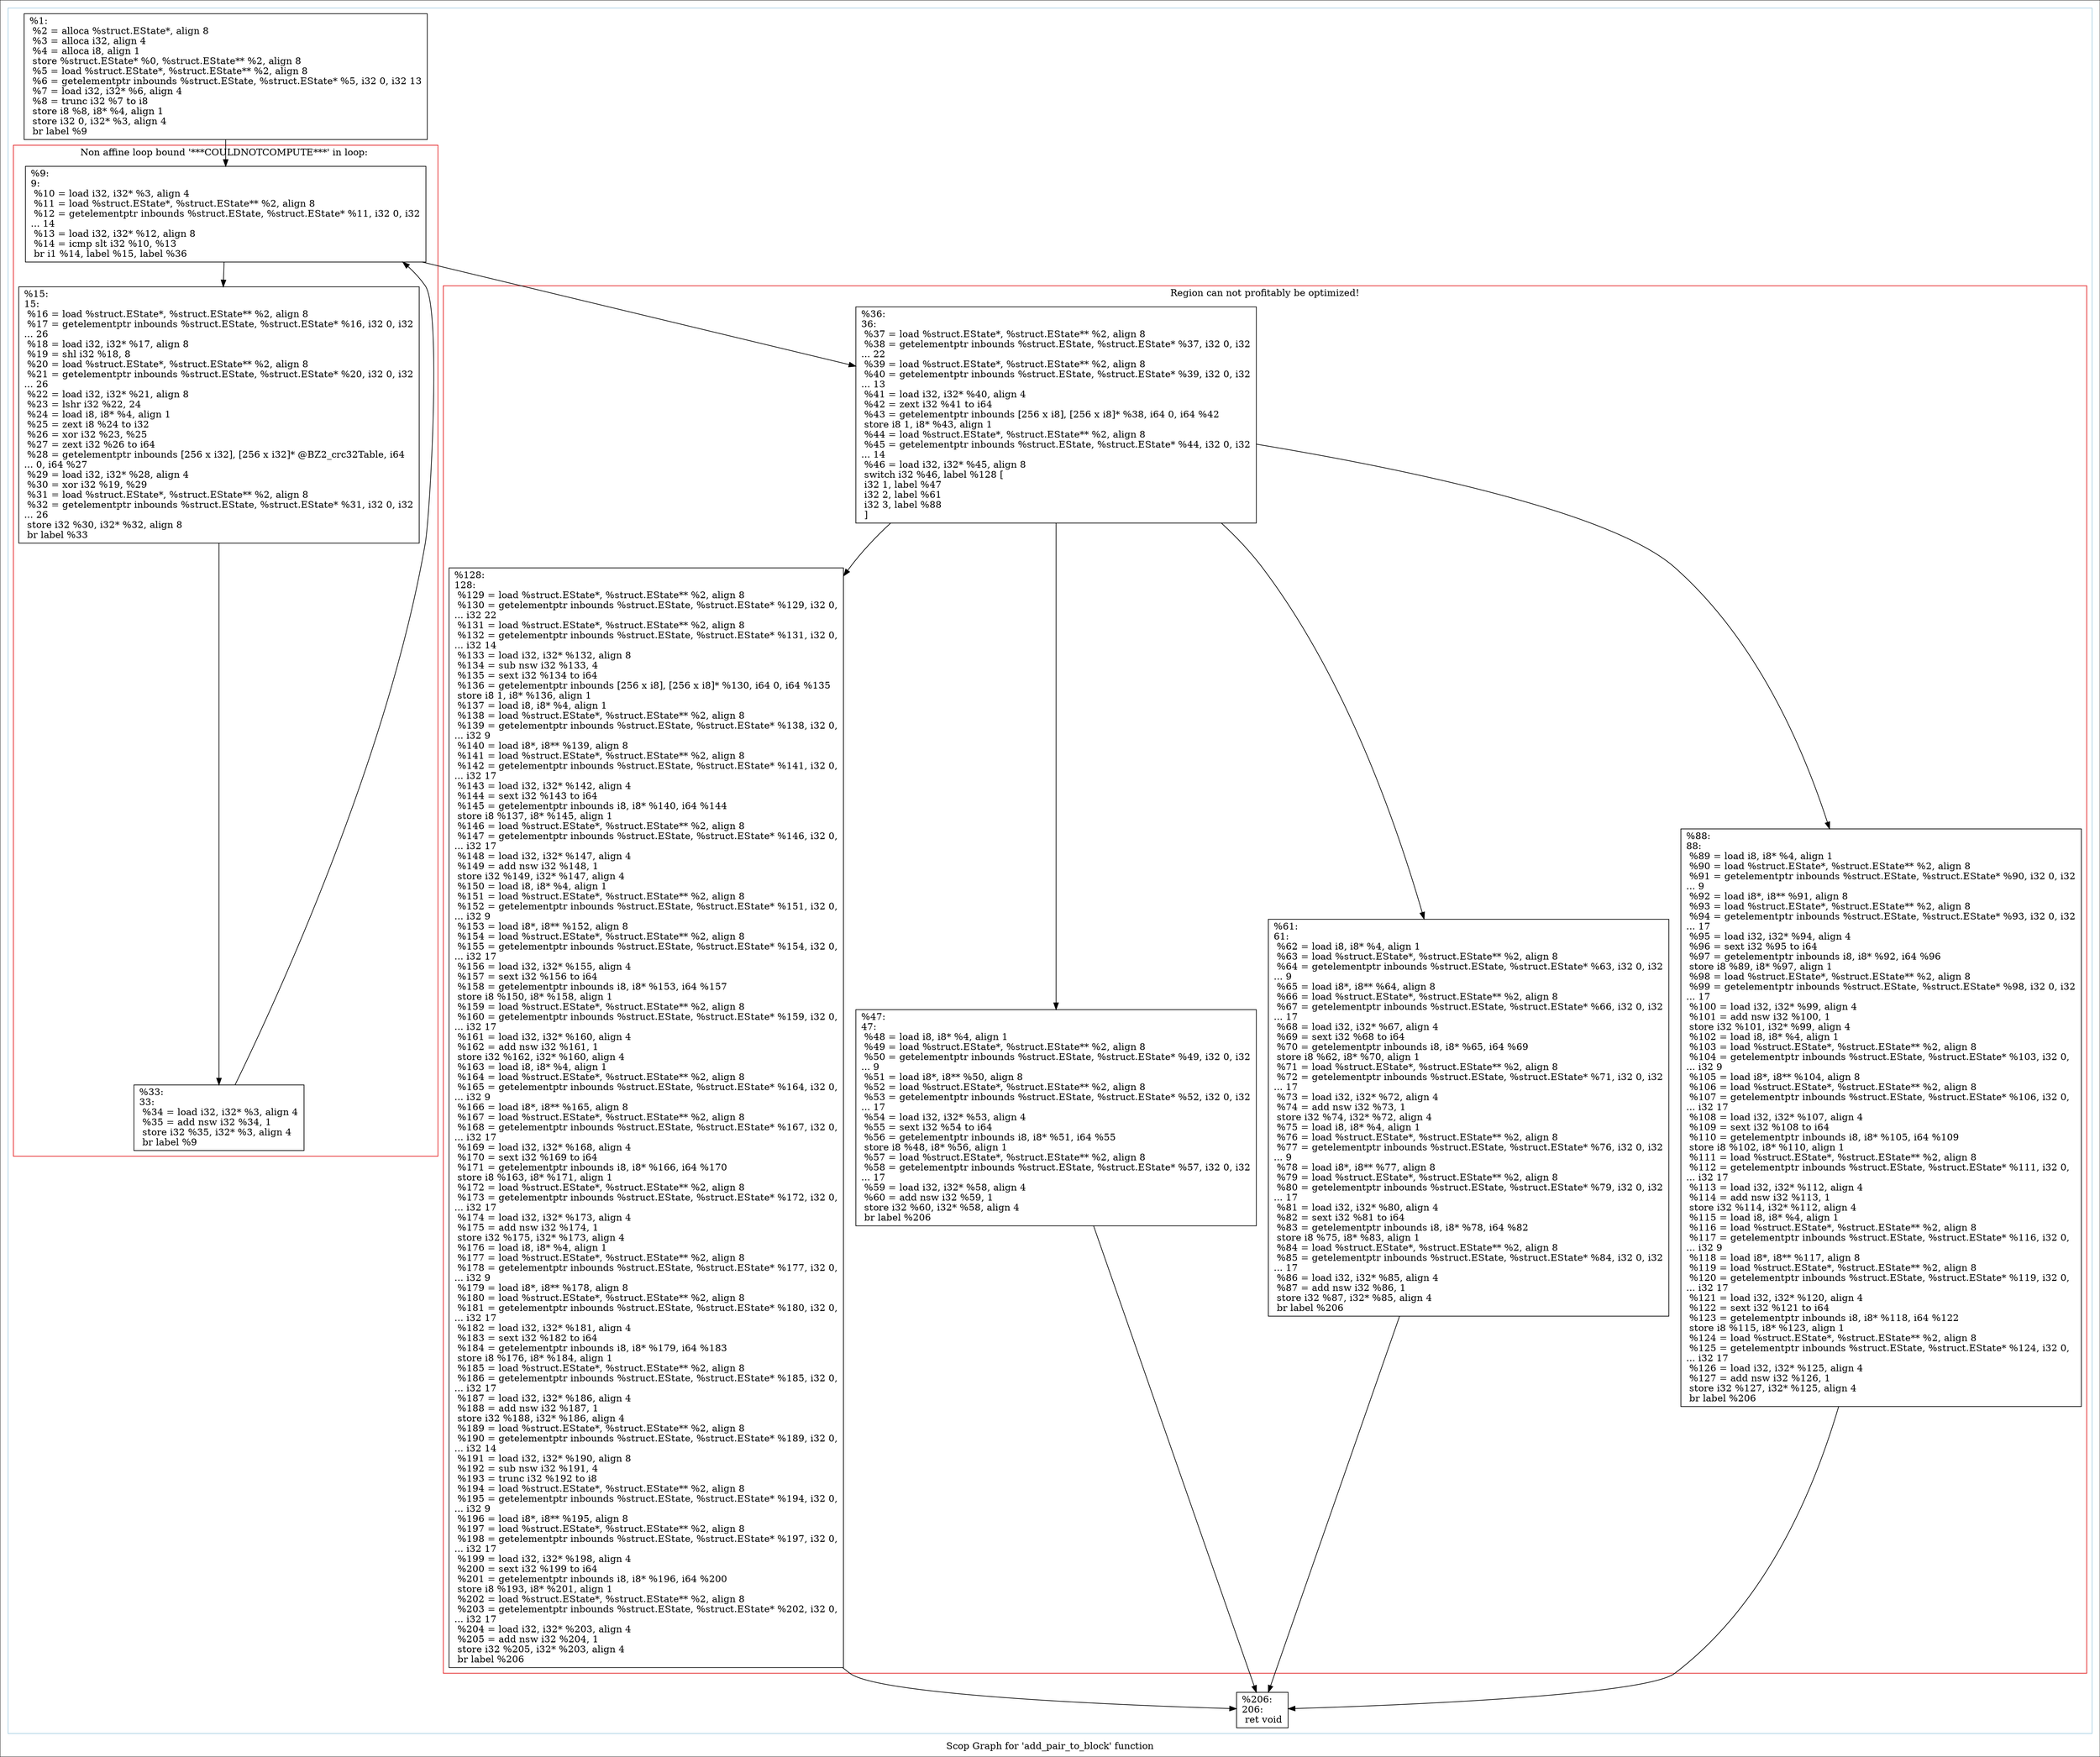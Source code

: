 digraph "Scop Graph for 'add_pair_to_block' function" {
	label="Scop Graph for 'add_pair_to_block' function";

	Node0x28c4820 [shape=record,label="{%1:\l  %2 = alloca %struct.EState*, align 8\l  %3 = alloca i32, align 4\l  %4 = alloca i8, align 1\l  store %struct.EState* %0, %struct.EState** %2, align 8\l  %5 = load %struct.EState*, %struct.EState** %2, align 8\l  %6 = getelementptr inbounds %struct.EState, %struct.EState* %5, i32 0, i32 13\l  %7 = load i32, i32* %6, align 4\l  %8 = trunc i32 %7 to i8\l  store i8 %8, i8* %4, align 1\l  store i32 0, i32* %3, align 4\l  br label %9\l}"];
	Node0x28c4820 -> Node0x2542390;
	Node0x2542390 [shape=record,label="{%9:\l9:                                                \l  %10 = load i32, i32* %3, align 4\l  %11 = load %struct.EState*, %struct.EState** %2, align 8\l  %12 = getelementptr inbounds %struct.EState, %struct.EState* %11, i32 0, i32\l... 14\l  %13 = load i32, i32* %12, align 8\l  %14 = icmp slt i32 %10, %13\l  br i1 %14, label %15, label %36\l}"];
	Node0x2542390 -> Node0x282a7a0;
	Node0x2542390 -> Node0x27a6fb0;
	Node0x282a7a0 [shape=record,label="{%15:\l15:                                               \l  %16 = load %struct.EState*, %struct.EState** %2, align 8\l  %17 = getelementptr inbounds %struct.EState, %struct.EState* %16, i32 0, i32\l... 26\l  %18 = load i32, i32* %17, align 8\l  %19 = shl i32 %18, 8\l  %20 = load %struct.EState*, %struct.EState** %2, align 8\l  %21 = getelementptr inbounds %struct.EState, %struct.EState* %20, i32 0, i32\l... 26\l  %22 = load i32, i32* %21, align 8\l  %23 = lshr i32 %22, 24\l  %24 = load i8, i8* %4, align 1\l  %25 = zext i8 %24 to i32\l  %26 = xor i32 %23, %25\l  %27 = zext i32 %26 to i64\l  %28 = getelementptr inbounds [256 x i32], [256 x i32]* @BZ2_crc32Table, i64\l... 0, i64 %27\l  %29 = load i32, i32* %28, align 4\l  %30 = xor i32 %19, %29\l  %31 = load %struct.EState*, %struct.EState** %2, align 8\l  %32 = getelementptr inbounds %struct.EState, %struct.EState* %31, i32 0, i32\l... 26\l  store i32 %30, i32* %32, align 8\l  br label %33\l}"];
	Node0x282a7a0 -> Node0x2842380;
	Node0x2842380 [shape=record,label="{%33:\l33:                                               \l  %34 = load i32, i32* %3, align 4\l  %35 = add nsw i32 %34, 1\l  store i32 %35, i32* %3, align 4\l  br label %9\l}"];
	Node0x2842380 -> Node0x2542390[constraint=false];
	Node0x27a6fb0 [shape=record,label="{%36:\l36:                                               \l  %37 = load %struct.EState*, %struct.EState** %2, align 8\l  %38 = getelementptr inbounds %struct.EState, %struct.EState* %37, i32 0, i32\l... 22\l  %39 = load %struct.EState*, %struct.EState** %2, align 8\l  %40 = getelementptr inbounds %struct.EState, %struct.EState* %39, i32 0, i32\l... 13\l  %41 = load i32, i32* %40, align 4\l  %42 = zext i32 %41 to i64\l  %43 = getelementptr inbounds [256 x i8], [256 x i8]* %38, i64 0, i64 %42\l  store i8 1, i8* %43, align 1\l  %44 = load %struct.EState*, %struct.EState** %2, align 8\l  %45 = getelementptr inbounds %struct.EState, %struct.EState* %44, i32 0, i32\l... 14\l  %46 = load i32, i32* %45, align 8\l  switch i32 %46, label %128 [\l    i32 1, label %47\l    i32 2, label %61\l    i32 3, label %88\l  ]\l}"];
	Node0x27a6fb0 -> Node0x2688600;
	Node0x27a6fb0 -> Node0x276bd60;
	Node0x27a6fb0 -> Node0x2828280;
	Node0x27a6fb0 -> Node0x28c0fc0;
	Node0x2688600 [shape=record,label="{%128:\l128:                                              \l  %129 = load %struct.EState*, %struct.EState** %2, align 8\l  %130 = getelementptr inbounds %struct.EState, %struct.EState* %129, i32 0,\l... i32 22\l  %131 = load %struct.EState*, %struct.EState** %2, align 8\l  %132 = getelementptr inbounds %struct.EState, %struct.EState* %131, i32 0,\l... i32 14\l  %133 = load i32, i32* %132, align 8\l  %134 = sub nsw i32 %133, 4\l  %135 = sext i32 %134 to i64\l  %136 = getelementptr inbounds [256 x i8], [256 x i8]* %130, i64 0, i64 %135\l  store i8 1, i8* %136, align 1\l  %137 = load i8, i8* %4, align 1\l  %138 = load %struct.EState*, %struct.EState** %2, align 8\l  %139 = getelementptr inbounds %struct.EState, %struct.EState* %138, i32 0,\l... i32 9\l  %140 = load i8*, i8** %139, align 8\l  %141 = load %struct.EState*, %struct.EState** %2, align 8\l  %142 = getelementptr inbounds %struct.EState, %struct.EState* %141, i32 0,\l... i32 17\l  %143 = load i32, i32* %142, align 4\l  %144 = sext i32 %143 to i64\l  %145 = getelementptr inbounds i8, i8* %140, i64 %144\l  store i8 %137, i8* %145, align 1\l  %146 = load %struct.EState*, %struct.EState** %2, align 8\l  %147 = getelementptr inbounds %struct.EState, %struct.EState* %146, i32 0,\l... i32 17\l  %148 = load i32, i32* %147, align 4\l  %149 = add nsw i32 %148, 1\l  store i32 %149, i32* %147, align 4\l  %150 = load i8, i8* %4, align 1\l  %151 = load %struct.EState*, %struct.EState** %2, align 8\l  %152 = getelementptr inbounds %struct.EState, %struct.EState* %151, i32 0,\l... i32 9\l  %153 = load i8*, i8** %152, align 8\l  %154 = load %struct.EState*, %struct.EState** %2, align 8\l  %155 = getelementptr inbounds %struct.EState, %struct.EState* %154, i32 0,\l... i32 17\l  %156 = load i32, i32* %155, align 4\l  %157 = sext i32 %156 to i64\l  %158 = getelementptr inbounds i8, i8* %153, i64 %157\l  store i8 %150, i8* %158, align 1\l  %159 = load %struct.EState*, %struct.EState** %2, align 8\l  %160 = getelementptr inbounds %struct.EState, %struct.EState* %159, i32 0,\l... i32 17\l  %161 = load i32, i32* %160, align 4\l  %162 = add nsw i32 %161, 1\l  store i32 %162, i32* %160, align 4\l  %163 = load i8, i8* %4, align 1\l  %164 = load %struct.EState*, %struct.EState** %2, align 8\l  %165 = getelementptr inbounds %struct.EState, %struct.EState* %164, i32 0,\l... i32 9\l  %166 = load i8*, i8** %165, align 8\l  %167 = load %struct.EState*, %struct.EState** %2, align 8\l  %168 = getelementptr inbounds %struct.EState, %struct.EState* %167, i32 0,\l... i32 17\l  %169 = load i32, i32* %168, align 4\l  %170 = sext i32 %169 to i64\l  %171 = getelementptr inbounds i8, i8* %166, i64 %170\l  store i8 %163, i8* %171, align 1\l  %172 = load %struct.EState*, %struct.EState** %2, align 8\l  %173 = getelementptr inbounds %struct.EState, %struct.EState* %172, i32 0,\l... i32 17\l  %174 = load i32, i32* %173, align 4\l  %175 = add nsw i32 %174, 1\l  store i32 %175, i32* %173, align 4\l  %176 = load i8, i8* %4, align 1\l  %177 = load %struct.EState*, %struct.EState** %2, align 8\l  %178 = getelementptr inbounds %struct.EState, %struct.EState* %177, i32 0,\l... i32 9\l  %179 = load i8*, i8** %178, align 8\l  %180 = load %struct.EState*, %struct.EState** %2, align 8\l  %181 = getelementptr inbounds %struct.EState, %struct.EState* %180, i32 0,\l... i32 17\l  %182 = load i32, i32* %181, align 4\l  %183 = sext i32 %182 to i64\l  %184 = getelementptr inbounds i8, i8* %179, i64 %183\l  store i8 %176, i8* %184, align 1\l  %185 = load %struct.EState*, %struct.EState** %2, align 8\l  %186 = getelementptr inbounds %struct.EState, %struct.EState* %185, i32 0,\l... i32 17\l  %187 = load i32, i32* %186, align 4\l  %188 = add nsw i32 %187, 1\l  store i32 %188, i32* %186, align 4\l  %189 = load %struct.EState*, %struct.EState** %2, align 8\l  %190 = getelementptr inbounds %struct.EState, %struct.EState* %189, i32 0,\l... i32 14\l  %191 = load i32, i32* %190, align 8\l  %192 = sub nsw i32 %191, 4\l  %193 = trunc i32 %192 to i8\l  %194 = load %struct.EState*, %struct.EState** %2, align 8\l  %195 = getelementptr inbounds %struct.EState, %struct.EState* %194, i32 0,\l... i32 9\l  %196 = load i8*, i8** %195, align 8\l  %197 = load %struct.EState*, %struct.EState** %2, align 8\l  %198 = getelementptr inbounds %struct.EState, %struct.EState* %197, i32 0,\l... i32 17\l  %199 = load i32, i32* %198, align 4\l  %200 = sext i32 %199 to i64\l  %201 = getelementptr inbounds i8, i8* %196, i64 %200\l  store i8 %193, i8* %201, align 1\l  %202 = load %struct.EState*, %struct.EState** %2, align 8\l  %203 = getelementptr inbounds %struct.EState, %struct.EState* %202, i32 0,\l... i32 17\l  %204 = load i32, i32* %203, align 4\l  %205 = add nsw i32 %204, 1\l  store i32 %205, i32* %203, align 4\l  br label %206\l}"];
	Node0x2688600 -> Node0x27487b0;
	Node0x27487b0 [shape=record,label="{%206:\l206:                                              \l  ret void\l}"];
	Node0x276bd60 [shape=record,label="{%47:\l47:                                               \l  %48 = load i8, i8* %4, align 1\l  %49 = load %struct.EState*, %struct.EState** %2, align 8\l  %50 = getelementptr inbounds %struct.EState, %struct.EState* %49, i32 0, i32\l... 9\l  %51 = load i8*, i8** %50, align 8\l  %52 = load %struct.EState*, %struct.EState** %2, align 8\l  %53 = getelementptr inbounds %struct.EState, %struct.EState* %52, i32 0, i32\l... 17\l  %54 = load i32, i32* %53, align 4\l  %55 = sext i32 %54 to i64\l  %56 = getelementptr inbounds i8, i8* %51, i64 %55\l  store i8 %48, i8* %56, align 1\l  %57 = load %struct.EState*, %struct.EState** %2, align 8\l  %58 = getelementptr inbounds %struct.EState, %struct.EState* %57, i32 0, i32\l... 17\l  %59 = load i32, i32* %58, align 4\l  %60 = add nsw i32 %59, 1\l  store i32 %60, i32* %58, align 4\l  br label %206\l}"];
	Node0x276bd60 -> Node0x27487b0;
	Node0x2828280 [shape=record,label="{%61:\l61:                                               \l  %62 = load i8, i8* %4, align 1\l  %63 = load %struct.EState*, %struct.EState** %2, align 8\l  %64 = getelementptr inbounds %struct.EState, %struct.EState* %63, i32 0, i32\l... 9\l  %65 = load i8*, i8** %64, align 8\l  %66 = load %struct.EState*, %struct.EState** %2, align 8\l  %67 = getelementptr inbounds %struct.EState, %struct.EState* %66, i32 0, i32\l... 17\l  %68 = load i32, i32* %67, align 4\l  %69 = sext i32 %68 to i64\l  %70 = getelementptr inbounds i8, i8* %65, i64 %69\l  store i8 %62, i8* %70, align 1\l  %71 = load %struct.EState*, %struct.EState** %2, align 8\l  %72 = getelementptr inbounds %struct.EState, %struct.EState* %71, i32 0, i32\l... 17\l  %73 = load i32, i32* %72, align 4\l  %74 = add nsw i32 %73, 1\l  store i32 %74, i32* %72, align 4\l  %75 = load i8, i8* %4, align 1\l  %76 = load %struct.EState*, %struct.EState** %2, align 8\l  %77 = getelementptr inbounds %struct.EState, %struct.EState* %76, i32 0, i32\l... 9\l  %78 = load i8*, i8** %77, align 8\l  %79 = load %struct.EState*, %struct.EState** %2, align 8\l  %80 = getelementptr inbounds %struct.EState, %struct.EState* %79, i32 0, i32\l... 17\l  %81 = load i32, i32* %80, align 4\l  %82 = sext i32 %81 to i64\l  %83 = getelementptr inbounds i8, i8* %78, i64 %82\l  store i8 %75, i8* %83, align 1\l  %84 = load %struct.EState*, %struct.EState** %2, align 8\l  %85 = getelementptr inbounds %struct.EState, %struct.EState* %84, i32 0, i32\l... 17\l  %86 = load i32, i32* %85, align 4\l  %87 = add nsw i32 %86, 1\l  store i32 %87, i32* %85, align 4\l  br label %206\l}"];
	Node0x2828280 -> Node0x27487b0;
	Node0x28c0fc0 [shape=record,label="{%88:\l88:                                               \l  %89 = load i8, i8* %4, align 1\l  %90 = load %struct.EState*, %struct.EState** %2, align 8\l  %91 = getelementptr inbounds %struct.EState, %struct.EState* %90, i32 0, i32\l... 9\l  %92 = load i8*, i8** %91, align 8\l  %93 = load %struct.EState*, %struct.EState** %2, align 8\l  %94 = getelementptr inbounds %struct.EState, %struct.EState* %93, i32 0, i32\l... 17\l  %95 = load i32, i32* %94, align 4\l  %96 = sext i32 %95 to i64\l  %97 = getelementptr inbounds i8, i8* %92, i64 %96\l  store i8 %89, i8* %97, align 1\l  %98 = load %struct.EState*, %struct.EState** %2, align 8\l  %99 = getelementptr inbounds %struct.EState, %struct.EState* %98, i32 0, i32\l... 17\l  %100 = load i32, i32* %99, align 4\l  %101 = add nsw i32 %100, 1\l  store i32 %101, i32* %99, align 4\l  %102 = load i8, i8* %4, align 1\l  %103 = load %struct.EState*, %struct.EState** %2, align 8\l  %104 = getelementptr inbounds %struct.EState, %struct.EState* %103, i32 0,\l... i32 9\l  %105 = load i8*, i8** %104, align 8\l  %106 = load %struct.EState*, %struct.EState** %2, align 8\l  %107 = getelementptr inbounds %struct.EState, %struct.EState* %106, i32 0,\l... i32 17\l  %108 = load i32, i32* %107, align 4\l  %109 = sext i32 %108 to i64\l  %110 = getelementptr inbounds i8, i8* %105, i64 %109\l  store i8 %102, i8* %110, align 1\l  %111 = load %struct.EState*, %struct.EState** %2, align 8\l  %112 = getelementptr inbounds %struct.EState, %struct.EState* %111, i32 0,\l... i32 17\l  %113 = load i32, i32* %112, align 4\l  %114 = add nsw i32 %113, 1\l  store i32 %114, i32* %112, align 4\l  %115 = load i8, i8* %4, align 1\l  %116 = load %struct.EState*, %struct.EState** %2, align 8\l  %117 = getelementptr inbounds %struct.EState, %struct.EState* %116, i32 0,\l... i32 9\l  %118 = load i8*, i8** %117, align 8\l  %119 = load %struct.EState*, %struct.EState** %2, align 8\l  %120 = getelementptr inbounds %struct.EState, %struct.EState* %119, i32 0,\l... i32 17\l  %121 = load i32, i32* %120, align 4\l  %122 = sext i32 %121 to i64\l  %123 = getelementptr inbounds i8, i8* %118, i64 %122\l  store i8 %115, i8* %123, align 1\l  %124 = load %struct.EState*, %struct.EState** %2, align 8\l  %125 = getelementptr inbounds %struct.EState, %struct.EState* %124, i32 0,\l... i32 17\l  %126 = load i32, i32* %125, align 4\l  %127 = add nsw i32 %126, 1\l  store i32 %127, i32* %125, align 4\l  br label %206\l}"];
	Node0x28c0fc0 -> Node0x27487b0;
	colorscheme = "paired12"
        subgraph cluster_0x2941c60 {
          label = "";
          style = solid;
          color = 1
          subgraph cluster_0x29723f0 {
            label = "Non affine loop bound '***COULDNOTCOMPUTE***' in loop: ";
            style = solid;
            color = 6
            Node0x2542390;
            Node0x282a7a0;
            Node0x2842380;
          }
          subgraph cluster_0x2913710 {
            label = "Region can not profitably be optimized!";
            style = solid;
            color = 6
            Node0x27a6fb0;
            Node0x2688600;
            Node0x276bd60;
            Node0x2828280;
            Node0x28c0fc0;
          }
          Node0x28c4820;
          Node0x27487b0;
        }
}
